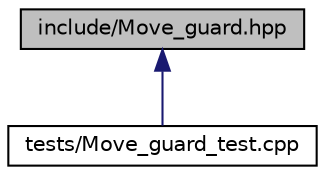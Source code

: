 digraph "include/Move_guard.hpp"
{
 // LATEX_PDF_SIZE
  edge [fontname="Helvetica",fontsize="10",labelfontname="Helvetica",labelfontsize="10"];
  node [fontname="Helvetica",fontsize="10",shape=record];
  Node1 [label="include/Move_guard.hpp",height=0.2,width=0.4,color="black", fillcolor="grey75", style="filled", fontcolor="black",tooltip="RAII wrapper for moves."];
  Node1 -> Node2 [dir="back",color="midnightblue",fontsize="10",style="solid",fontname="Helvetica"];
  Node2 [label="tests/Move_guard_test.cpp",height=0.2,width=0.4,color="black", fillcolor="white", style="filled",URL="$_move__guard__test_8cpp.html",tooltip="Tests for MoveGuard RAII."];
}
